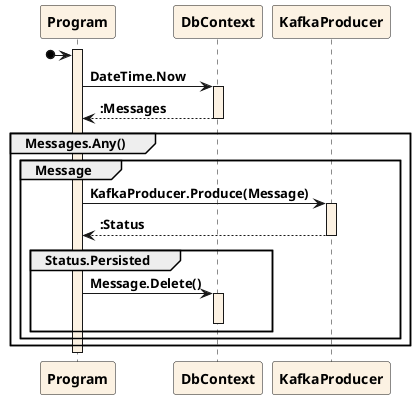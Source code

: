 @startuml

skinparam shadowing false
skinparam backgroundColor transparent
skinparam sequence {
    ParticipantFontStyle bold
    ParticipantBackgroundColor #FCF2E3
    LifeLineBackgroundColor #FCF2E3
    ArrowFontStyle bold
}

participant Program
participant DbContext
participant KafkaProducer

activate Program
?o-> Program

Program -> DbContext: DateTime.Now
activate DbContext

DbContext --> Program: :Messages
deactivate DbContext

group Messages.Any()

group Message

Program -> KafkaProducer: KafkaProducer.Produce(Message)
activate KafkaProducer

KafkaProducer --> Program: :Status
deactivate KafkaProducer

group Status.Persisted

Program -> DbContext: Message.Delete()
activate DbContext
deactivate DbContext

end

end

end

deactivate Program

@enduml
